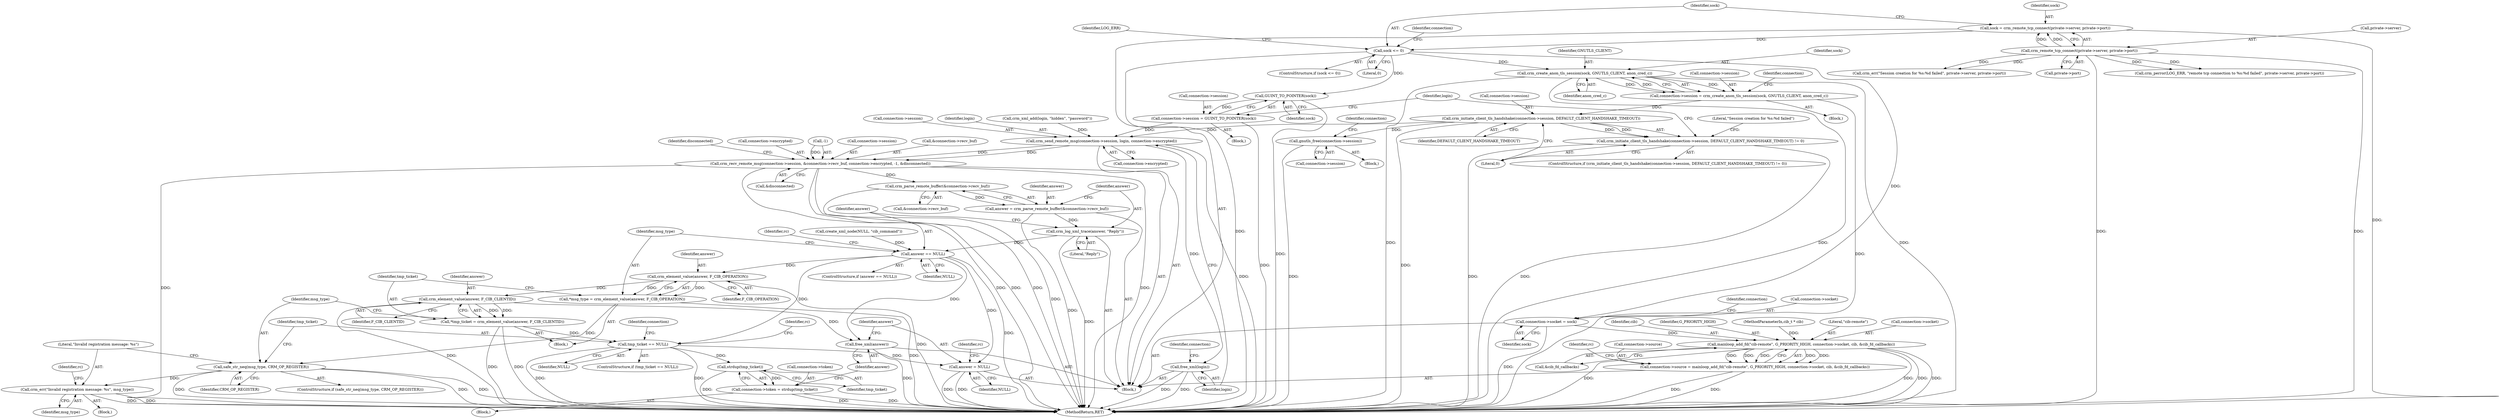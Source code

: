 digraph "0_pacemaker_564f7cc2a51dcd2f28ab12a13394f31be5aa3c93_10@API" {
"1000156" [label="(Call,sock = crm_remote_tcp_connect(private->server, private->port))"];
"1000158" [label="(Call,crm_remote_tcp_connect(private->server, private->port))"];
"1000166" [label="(Call,sock <= 0)"];
"1000179" [label="(Call,connection->socket = sock)"];
"1000393" [label="(Call,mainloop_add_fd(\"cib-remote\", G_PRIORITY_HIGH, connection->socket, cib, &cib_fd_callbacks))"];
"1000389" [label="(Call,connection->source = mainloop_add_fd(\"cib-remote\", G_PRIORITY_HIGH, connection->socket, cib, &cib_fd_callbacks))"];
"1000205" [label="(Call,crm_create_anon_tls_session(sock, GNUTLS_CLIENT, anon_cred_c))"];
"1000201" [label="(Call,connection->session = crm_create_anon_tls_session(sock, GNUTLS_CLIENT, anon_cred_c))"];
"1000211" [label="(Call,crm_initiate_client_tls_handshake(connection->session, DEFAULT_CLIENT_HANDSHAKE_TIMEOUT))"];
"1000210" [label="(Call,crm_initiate_client_tls_handshake(connection->session, DEFAULT_CLIENT_HANDSHAKE_TIMEOUT) != 0)"];
"1000231" [label="(Call,gnutls_free(connection->session))"];
"1000278" [label="(Call,crm_send_remote_msg(connection->session, login, connection->encrypted))"];
"1000286" [label="(Call,free_xml(login))"];
"1000288" [label="(Call,crm_recv_remote_msg(connection->session, &connection->recv_buf, connection->encrypted, -1, &disconnected))"];
"1000312" [label="(Call,crm_parse_remote_buffer(&connection->recv_buf))"];
"1000310" [label="(Call,answer = crm_parse_remote_buffer(&connection->recv_buf))"];
"1000317" [label="(Call,crm_log_xml_trace(answer, \"Reply\"))"];
"1000321" [label="(Call,answer == NULL)"];
"1000334" [label="(Call,crm_element_value(answer, F_CIB_OPERATION))"];
"1000332" [label="(Call,*msg_type = crm_element_value(answer, F_CIB_OPERATION))"];
"1000344" [label="(Call,safe_str_neq(msg_type, CRM_OP_REGISTER))"];
"1000348" [label="(Call,crm_err(\"Invalid registration message: %s\", msg_type))"];
"1000340" [label="(Call,crm_element_value(answer, F_CIB_CLIENTID))"];
"1000338" [label="(Call,*tmp_ticket = crm_element_value(answer, F_CIB_CLIENTID))"];
"1000357" [label="(Call,tmp_ticket == NULL)"];
"1000371" [label="(Call,strdup(tmp_ticket))"];
"1000367" [label="(Call,connection->token = strdup(tmp_ticket))"];
"1000375" [label="(Call,answer = NULL)"];
"1000373" [label="(Call,free_xml(answer))"];
"1000251" [label="(Call,GUINT_TO_POINTER(sock))"];
"1000247" [label="(Call,connection->session = GUINT_TO_POINTER(sock))"];
"1000219" [label="(Literal,\"Session creation for %s:%d failed\")"];
"1000274" [label="(Call,crm_xml_add(login, \"hidden\", \"password\"))"];
"1000357" [label="(Call,tmp_ticket == NULL)"];
"1000156" [label="(Call,sock = crm_remote_tcp_connect(private->server, private->port))"];
"1000371" [label="(Call,strdup(tmp_ticket))"];
"1000393" [label="(Call,mainloop_add_fd(\"cib-remote\", G_PRIORITY_HIGH, connection->socket, cib, &cib_fd_callbacks))"];
"1000320" [label="(ControlStructure,if (answer == NULL))"];
"1000213" [label="(Identifier,connection)"];
"1000232" [label="(Call,connection->session)"];
"1000179" [label="(Call,connection->socket = sock)"];
"1000394" [label="(Literal,\"cib-remote\")"];
"1000165" [label="(ControlStructure,if (sock <= 0))"];
"1000292" [label="(Call,&connection->recv_buf)"];
"1000377" [label="(Identifier,NULL)"];
"1000254" [label="(Identifier,login)"];
"1000345" [label="(Identifier,msg_type)"];
"1000304" [label="(Identifier,disconnected)"];
"1000396" [label="(Call,connection->socket)"];
"1000390" [label="(Call,connection->source)"];
"1000282" [label="(Identifier,login)"];
"1000312" [label="(Call,crm_parse_remote_buffer(&connection->recv_buf))"];
"1000366" [label="(Block,)"];
"1000278" [label="(Call,crm_send_remote_msg(connection->session, login, connection->encrypted))"];
"1000344" [label="(Call,safe_str_neq(msg_type, CRM_OP_REGISTER))"];
"1000349" [label="(Literal,\"Invalid registration message: %s\")"];
"1000369" [label="(Identifier,connection)"];
"1000186" [label="(Identifier,connection)"];
"1000183" [label="(Identifier,sock)"];
"1000212" [label="(Call,connection->session)"];
"1000356" [label="(ControlStructure,if (tmp_ticket == NULL))"];
"1000380" [label="(Identifier,rc)"];
"1000166" [label="(Call,sock <= 0)"];
"1000374" [label="(Identifier,answer)"];
"1000340" [label="(Call,crm_element_value(answer, F_CIB_CLIENTID))"];
"1000288" [label="(Call,crm_recv_remote_msg(connection->session, &connection->recv_buf, connection->encrypted, -1, &disconnected))"];
"1000373" [label="(Call,free_xml(answer))"];
"1000376" [label="(Identifier,answer)"];
"1000286" [label="(Call,free_xml(login))"];
"1000211" [label="(Call,crm_initiate_client_tls_handshake(connection->session, DEFAULT_CLIENT_HANDSHAKE_TIMEOUT))"];
"1000170" [label="(Call,crm_perror(LOG_ERR, \"remote tcp connection to %s:%d failed\", private->server, private->port))"];
"1000339" [label="(Identifier,tmp_ticket)"];
"1000283" [label="(Call,connection->encrypted)"];
"1000367" [label="(Call,connection->token = strdup(tmp_ticket))"];
"1000299" [label="(Call,-1)"];
"1000167" [label="(Identifier,sock)"];
"1000205" [label="(Call,crm_create_anon_tls_session(sock, GNUTLS_CLIENT, anon_cred_c))"];
"1000290" [label="(Identifier,connection)"];
"1000318" [label="(Identifier,answer)"];
"1000323" [label="(Identifier,NULL)"];
"1000350" [label="(Identifier,msg_type)"];
"1000359" [label="(Identifier,NULL)"];
"1000346" [label="(Identifier,CRM_OP_REGISTER)"];
"1000399" [label="(Identifier,cib)"];
"1000343" [label="(ControlStructure,if (safe_str_neq(msg_type, CRM_OP_REGISTER)))"];
"1000375" [label="(Call,answer = NULL)"];
"1000313" [label="(Call,&connection->recv_buf)"];
"1000287" [label="(Identifier,login)"];
"1000207" [label="(Identifier,GNUTLS_CLIENT)"];
"1000332" [label="(Call,*msg_type = crm_element_value(answer, F_CIB_OPERATION))"];
"1000237" [label="(Identifier,connection)"];
"1000333" [label="(Identifier,msg_type)"];
"1000231" [label="(Call,gnutls_free(connection->session))"];
"1000342" [label="(Identifier,F_CIB_CLIENTID)"];
"1000251" [label="(Call,GUINT_TO_POINTER(sock))"];
"1000217" [label="(Block,)"];
"1000157" [label="(Identifier,sock)"];
"1000403" [label="(Identifier,rc)"];
"1000352" [label="(Identifier,rc)"];
"1000158" [label="(Call,crm_remote_tcp_connect(private->server, private->port))"];
"1000311" [label="(Identifier,answer)"];
"1000215" [label="(Identifier,DEFAULT_CLIENT_HANDSHAKE_TIMEOUT)"];
"1000201" [label="(Call,connection->session = crm_create_anon_tls_session(sock, GNUTLS_CLIENT, anon_cred_c))"];
"1000279" [label="(Call,connection->session)"];
"1000317" [label="(Call,crm_log_xml_trace(answer, \"Reply\"))"];
"1000395" [label="(Identifier,G_PRIORITY_HIGH)"];
"1000247" [label="(Call,connection->session = GUINT_TO_POINTER(sock))"];
"1000209" [label="(ControlStructure,if (crm_initiate_client_tls_handshake(connection->session, DEFAULT_CLIENT_HANDSHAKE_TIMEOUT) != 0))"];
"1000296" [label="(Call,connection->encrypted)"];
"1000168" [label="(Literal,0)"];
"1000188" [label="(Block,)"];
"1000358" [label="(Identifier,tmp_ticket)"];
"1000181" [label="(Identifier,connection)"];
"1000330" [label="(Block,)"];
"1000338" [label="(Call,*tmp_ticket = crm_element_value(answer, F_CIB_CLIENTID))"];
"1000348" [label="(Call,crm_err(\"Invalid registration message: %s\", msg_type))"];
"1000322" [label="(Identifier,answer)"];
"1000159" [label="(Call,private->server)"];
"1000206" [label="(Identifier,sock)"];
"1000310" [label="(Call,answer = crm_parse_remote_buffer(&connection->recv_buf))"];
"1000218" [label="(Call,crm_err(\"Session creation for %s:%d failed\", private->server, private->port))"];
"1000180" [label="(Call,connection->socket)"];
"1000202" [label="(Call,connection->session)"];
"1000248" [label="(Call,connection->session)"];
"1000246" [label="(Block,)"];
"1000326" [label="(Identifier,rc)"];
"1000162" [label="(Call,private->port)"];
"1000108" [label="(Block,)"];
"1000216" [label="(Literal,0)"];
"1000334" [label="(Call,crm_element_value(answer, F_CIB_OPERATION))"];
"1000210" [label="(Call,crm_initiate_client_tls_handshake(connection->session, DEFAULT_CLIENT_HANDSHAKE_TIMEOUT) != 0)"];
"1000389" [label="(Call,connection->source = mainloop_add_fd(\"cib-remote\", G_PRIORITY_HIGH, connection->socket, cib, &cib_fd_callbacks))"];
"1000289" [label="(Call,connection->session)"];
"1000372" [label="(Identifier,tmp_ticket)"];
"1000404" [label="(MethodReturn,RET)"];
"1000341" [label="(Identifier,answer)"];
"1000301" [label="(Call,&disconnected)"];
"1000208" [label="(Identifier,anon_cred_c)"];
"1000400" [label="(Call,&cib_fd_callbacks)"];
"1000335" [label="(Identifier,answer)"];
"1000347" [label="(Block,)"];
"1000105" [label="(MethodParameterIn,cib_t * cib)"];
"1000321" [label="(Call,answer == NULL)"];
"1000319" [label="(Literal,\"Reply\")"];
"1000252" [label="(Identifier,sock)"];
"1000336" [label="(Identifier,F_CIB_OPERATION)"];
"1000171" [label="(Identifier,LOG_ERR)"];
"1000362" [label="(Identifier,rc)"];
"1000368" [label="(Call,connection->token)"];
"1000255" [label="(Call,create_xml_node(NULL, \"cib_command\"))"];
"1000156" -> "1000108"  [label="AST: "];
"1000156" -> "1000158"  [label="CFG: "];
"1000157" -> "1000156"  [label="AST: "];
"1000158" -> "1000156"  [label="AST: "];
"1000167" -> "1000156"  [label="CFG: "];
"1000156" -> "1000404"  [label="DDG: "];
"1000158" -> "1000156"  [label="DDG: "];
"1000158" -> "1000156"  [label="DDG: "];
"1000156" -> "1000166"  [label="DDG: "];
"1000158" -> "1000162"  [label="CFG: "];
"1000159" -> "1000158"  [label="AST: "];
"1000162" -> "1000158"  [label="AST: "];
"1000158" -> "1000404"  [label="DDG: "];
"1000158" -> "1000404"  [label="DDG: "];
"1000158" -> "1000170"  [label="DDG: "];
"1000158" -> "1000170"  [label="DDG: "];
"1000158" -> "1000218"  [label="DDG: "];
"1000158" -> "1000218"  [label="DDG: "];
"1000166" -> "1000165"  [label="AST: "];
"1000166" -> "1000168"  [label="CFG: "];
"1000167" -> "1000166"  [label="AST: "];
"1000168" -> "1000166"  [label="AST: "];
"1000171" -> "1000166"  [label="CFG: "];
"1000181" -> "1000166"  [label="CFG: "];
"1000166" -> "1000404"  [label="DDG: "];
"1000166" -> "1000179"  [label="DDG: "];
"1000166" -> "1000205"  [label="DDG: "];
"1000166" -> "1000251"  [label="DDG: "];
"1000179" -> "1000108"  [label="AST: "];
"1000179" -> "1000183"  [label="CFG: "];
"1000180" -> "1000179"  [label="AST: "];
"1000183" -> "1000179"  [label="AST: "];
"1000186" -> "1000179"  [label="CFG: "];
"1000179" -> "1000404"  [label="DDG: "];
"1000179" -> "1000393"  [label="DDG: "];
"1000393" -> "1000389"  [label="AST: "];
"1000393" -> "1000400"  [label="CFG: "];
"1000394" -> "1000393"  [label="AST: "];
"1000395" -> "1000393"  [label="AST: "];
"1000396" -> "1000393"  [label="AST: "];
"1000399" -> "1000393"  [label="AST: "];
"1000400" -> "1000393"  [label="AST: "];
"1000389" -> "1000393"  [label="CFG: "];
"1000393" -> "1000404"  [label="DDG: "];
"1000393" -> "1000404"  [label="DDG: "];
"1000393" -> "1000404"  [label="DDG: "];
"1000393" -> "1000404"  [label="DDG: "];
"1000393" -> "1000389"  [label="DDG: "];
"1000393" -> "1000389"  [label="DDG: "];
"1000393" -> "1000389"  [label="DDG: "];
"1000393" -> "1000389"  [label="DDG: "];
"1000393" -> "1000389"  [label="DDG: "];
"1000105" -> "1000393"  [label="DDG: "];
"1000389" -> "1000108"  [label="AST: "];
"1000390" -> "1000389"  [label="AST: "];
"1000403" -> "1000389"  [label="CFG: "];
"1000389" -> "1000404"  [label="DDG: "];
"1000389" -> "1000404"  [label="DDG: "];
"1000205" -> "1000201"  [label="AST: "];
"1000205" -> "1000208"  [label="CFG: "];
"1000206" -> "1000205"  [label="AST: "];
"1000207" -> "1000205"  [label="AST: "];
"1000208" -> "1000205"  [label="AST: "];
"1000201" -> "1000205"  [label="CFG: "];
"1000205" -> "1000404"  [label="DDG: "];
"1000205" -> "1000404"  [label="DDG: "];
"1000205" -> "1000404"  [label="DDG: "];
"1000205" -> "1000201"  [label="DDG: "];
"1000205" -> "1000201"  [label="DDG: "];
"1000205" -> "1000201"  [label="DDG: "];
"1000201" -> "1000188"  [label="AST: "];
"1000202" -> "1000201"  [label="AST: "];
"1000213" -> "1000201"  [label="CFG: "];
"1000201" -> "1000404"  [label="DDG: "];
"1000201" -> "1000211"  [label="DDG: "];
"1000211" -> "1000210"  [label="AST: "];
"1000211" -> "1000215"  [label="CFG: "];
"1000212" -> "1000211"  [label="AST: "];
"1000215" -> "1000211"  [label="AST: "];
"1000216" -> "1000211"  [label="CFG: "];
"1000211" -> "1000404"  [label="DDG: "];
"1000211" -> "1000210"  [label="DDG: "];
"1000211" -> "1000210"  [label="DDG: "];
"1000211" -> "1000231"  [label="DDG: "];
"1000211" -> "1000278"  [label="DDG: "];
"1000210" -> "1000209"  [label="AST: "];
"1000210" -> "1000216"  [label="CFG: "];
"1000216" -> "1000210"  [label="AST: "];
"1000219" -> "1000210"  [label="CFG: "];
"1000254" -> "1000210"  [label="CFG: "];
"1000210" -> "1000404"  [label="DDG: "];
"1000210" -> "1000404"  [label="DDG: "];
"1000231" -> "1000217"  [label="AST: "];
"1000231" -> "1000232"  [label="CFG: "];
"1000232" -> "1000231"  [label="AST: "];
"1000237" -> "1000231"  [label="CFG: "];
"1000231" -> "1000404"  [label="DDG: "];
"1000278" -> "1000108"  [label="AST: "];
"1000278" -> "1000283"  [label="CFG: "];
"1000279" -> "1000278"  [label="AST: "];
"1000282" -> "1000278"  [label="AST: "];
"1000283" -> "1000278"  [label="AST: "];
"1000287" -> "1000278"  [label="CFG: "];
"1000278" -> "1000404"  [label="DDG: "];
"1000247" -> "1000278"  [label="DDG: "];
"1000274" -> "1000278"  [label="DDG: "];
"1000278" -> "1000286"  [label="DDG: "];
"1000278" -> "1000288"  [label="DDG: "];
"1000278" -> "1000288"  [label="DDG: "];
"1000286" -> "1000108"  [label="AST: "];
"1000286" -> "1000287"  [label="CFG: "];
"1000287" -> "1000286"  [label="AST: "];
"1000290" -> "1000286"  [label="CFG: "];
"1000286" -> "1000404"  [label="DDG: "];
"1000286" -> "1000404"  [label="DDG: "];
"1000288" -> "1000108"  [label="AST: "];
"1000288" -> "1000301"  [label="CFG: "];
"1000289" -> "1000288"  [label="AST: "];
"1000292" -> "1000288"  [label="AST: "];
"1000296" -> "1000288"  [label="AST: "];
"1000299" -> "1000288"  [label="AST: "];
"1000301" -> "1000288"  [label="AST: "];
"1000304" -> "1000288"  [label="CFG: "];
"1000288" -> "1000404"  [label="DDG: "];
"1000288" -> "1000404"  [label="DDG: "];
"1000288" -> "1000404"  [label="DDG: "];
"1000288" -> "1000404"  [label="DDG: "];
"1000288" -> "1000404"  [label="DDG: "];
"1000299" -> "1000288"  [label="DDG: "];
"1000288" -> "1000312"  [label="DDG: "];
"1000312" -> "1000310"  [label="AST: "];
"1000312" -> "1000313"  [label="CFG: "];
"1000313" -> "1000312"  [label="AST: "];
"1000310" -> "1000312"  [label="CFG: "];
"1000312" -> "1000404"  [label="DDG: "];
"1000312" -> "1000310"  [label="DDG: "];
"1000310" -> "1000108"  [label="AST: "];
"1000311" -> "1000310"  [label="AST: "];
"1000318" -> "1000310"  [label="CFG: "];
"1000310" -> "1000404"  [label="DDG: "];
"1000310" -> "1000317"  [label="DDG: "];
"1000317" -> "1000108"  [label="AST: "];
"1000317" -> "1000319"  [label="CFG: "];
"1000318" -> "1000317"  [label="AST: "];
"1000319" -> "1000317"  [label="AST: "];
"1000322" -> "1000317"  [label="CFG: "];
"1000317" -> "1000404"  [label="DDG: "];
"1000317" -> "1000321"  [label="DDG: "];
"1000321" -> "1000320"  [label="AST: "];
"1000321" -> "1000323"  [label="CFG: "];
"1000322" -> "1000321"  [label="AST: "];
"1000323" -> "1000321"  [label="AST: "];
"1000326" -> "1000321"  [label="CFG: "];
"1000333" -> "1000321"  [label="CFG: "];
"1000321" -> "1000404"  [label="DDG: "];
"1000255" -> "1000321"  [label="DDG: "];
"1000321" -> "1000334"  [label="DDG: "];
"1000321" -> "1000357"  [label="DDG: "];
"1000321" -> "1000373"  [label="DDG: "];
"1000321" -> "1000375"  [label="DDG: "];
"1000334" -> "1000332"  [label="AST: "];
"1000334" -> "1000336"  [label="CFG: "];
"1000335" -> "1000334"  [label="AST: "];
"1000336" -> "1000334"  [label="AST: "];
"1000332" -> "1000334"  [label="CFG: "];
"1000334" -> "1000404"  [label="DDG: "];
"1000334" -> "1000332"  [label="DDG: "];
"1000334" -> "1000332"  [label="DDG: "];
"1000334" -> "1000340"  [label="DDG: "];
"1000332" -> "1000330"  [label="AST: "];
"1000333" -> "1000332"  [label="AST: "];
"1000339" -> "1000332"  [label="CFG: "];
"1000332" -> "1000404"  [label="DDG: "];
"1000332" -> "1000344"  [label="DDG: "];
"1000344" -> "1000343"  [label="AST: "];
"1000344" -> "1000346"  [label="CFG: "];
"1000345" -> "1000344"  [label="AST: "];
"1000346" -> "1000344"  [label="AST: "];
"1000349" -> "1000344"  [label="CFG: "];
"1000358" -> "1000344"  [label="CFG: "];
"1000344" -> "1000404"  [label="DDG: "];
"1000344" -> "1000404"  [label="DDG: "];
"1000344" -> "1000404"  [label="DDG: "];
"1000344" -> "1000348"  [label="DDG: "];
"1000348" -> "1000347"  [label="AST: "];
"1000348" -> "1000350"  [label="CFG: "];
"1000349" -> "1000348"  [label="AST: "];
"1000350" -> "1000348"  [label="AST: "];
"1000352" -> "1000348"  [label="CFG: "];
"1000348" -> "1000404"  [label="DDG: "];
"1000348" -> "1000404"  [label="DDG: "];
"1000340" -> "1000338"  [label="AST: "];
"1000340" -> "1000342"  [label="CFG: "];
"1000341" -> "1000340"  [label="AST: "];
"1000342" -> "1000340"  [label="AST: "];
"1000338" -> "1000340"  [label="CFG: "];
"1000340" -> "1000404"  [label="DDG: "];
"1000340" -> "1000338"  [label="DDG: "];
"1000340" -> "1000338"  [label="DDG: "];
"1000340" -> "1000373"  [label="DDG: "];
"1000338" -> "1000330"  [label="AST: "];
"1000339" -> "1000338"  [label="AST: "];
"1000345" -> "1000338"  [label="CFG: "];
"1000338" -> "1000404"  [label="DDG: "];
"1000338" -> "1000404"  [label="DDG: "];
"1000338" -> "1000357"  [label="DDG: "];
"1000357" -> "1000356"  [label="AST: "];
"1000357" -> "1000359"  [label="CFG: "];
"1000358" -> "1000357"  [label="AST: "];
"1000359" -> "1000357"  [label="AST: "];
"1000362" -> "1000357"  [label="CFG: "];
"1000369" -> "1000357"  [label="CFG: "];
"1000357" -> "1000404"  [label="DDG: "];
"1000357" -> "1000404"  [label="DDG: "];
"1000357" -> "1000371"  [label="DDG: "];
"1000357" -> "1000375"  [label="DDG: "];
"1000371" -> "1000367"  [label="AST: "];
"1000371" -> "1000372"  [label="CFG: "];
"1000372" -> "1000371"  [label="AST: "];
"1000367" -> "1000371"  [label="CFG: "];
"1000371" -> "1000404"  [label="DDG: "];
"1000371" -> "1000367"  [label="DDG: "];
"1000367" -> "1000366"  [label="AST: "];
"1000368" -> "1000367"  [label="AST: "];
"1000374" -> "1000367"  [label="CFG: "];
"1000367" -> "1000404"  [label="DDG: "];
"1000367" -> "1000404"  [label="DDG: "];
"1000375" -> "1000108"  [label="AST: "];
"1000375" -> "1000377"  [label="CFG: "];
"1000376" -> "1000375"  [label="AST: "];
"1000377" -> "1000375"  [label="AST: "];
"1000380" -> "1000375"  [label="CFG: "];
"1000375" -> "1000404"  [label="DDG: "];
"1000375" -> "1000404"  [label="DDG: "];
"1000373" -> "1000108"  [label="AST: "];
"1000373" -> "1000374"  [label="CFG: "];
"1000374" -> "1000373"  [label="AST: "];
"1000376" -> "1000373"  [label="CFG: "];
"1000373" -> "1000404"  [label="DDG: "];
"1000251" -> "1000247"  [label="AST: "];
"1000251" -> "1000252"  [label="CFG: "];
"1000252" -> "1000251"  [label="AST: "];
"1000247" -> "1000251"  [label="CFG: "];
"1000251" -> "1000404"  [label="DDG: "];
"1000251" -> "1000247"  [label="DDG: "];
"1000247" -> "1000246"  [label="AST: "];
"1000248" -> "1000247"  [label="AST: "];
"1000254" -> "1000247"  [label="CFG: "];
"1000247" -> "1000404"  [label="DDG: "];
}
